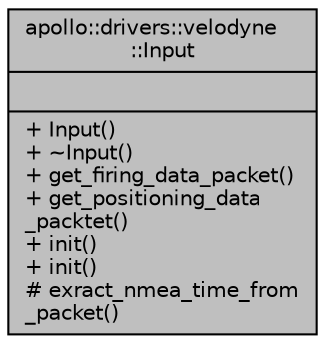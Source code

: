 digraph "apollo::drivers::velodyne::Input"
{
  edge [fontname="Helvetica",fontsize="10",labelfontname="Helvetica",labelfontsize="10"];
  node [fontname="Helvetica",fontsize="10",shape=record];
  Node2 [label="{apollo::drivers::velodyne\l::Input\n||+ Input()\l+ ~Input()\l+ get_firing_data_packet()\l+ get_positioning_data\l_packtet()\l+ init()\l+ init()\l# exract_nmea_time_from\l_packet()\l}",height=0.2,width=0.4,color="black", fillcolor="grey75", style="filled", fontcolor="black"];
}
